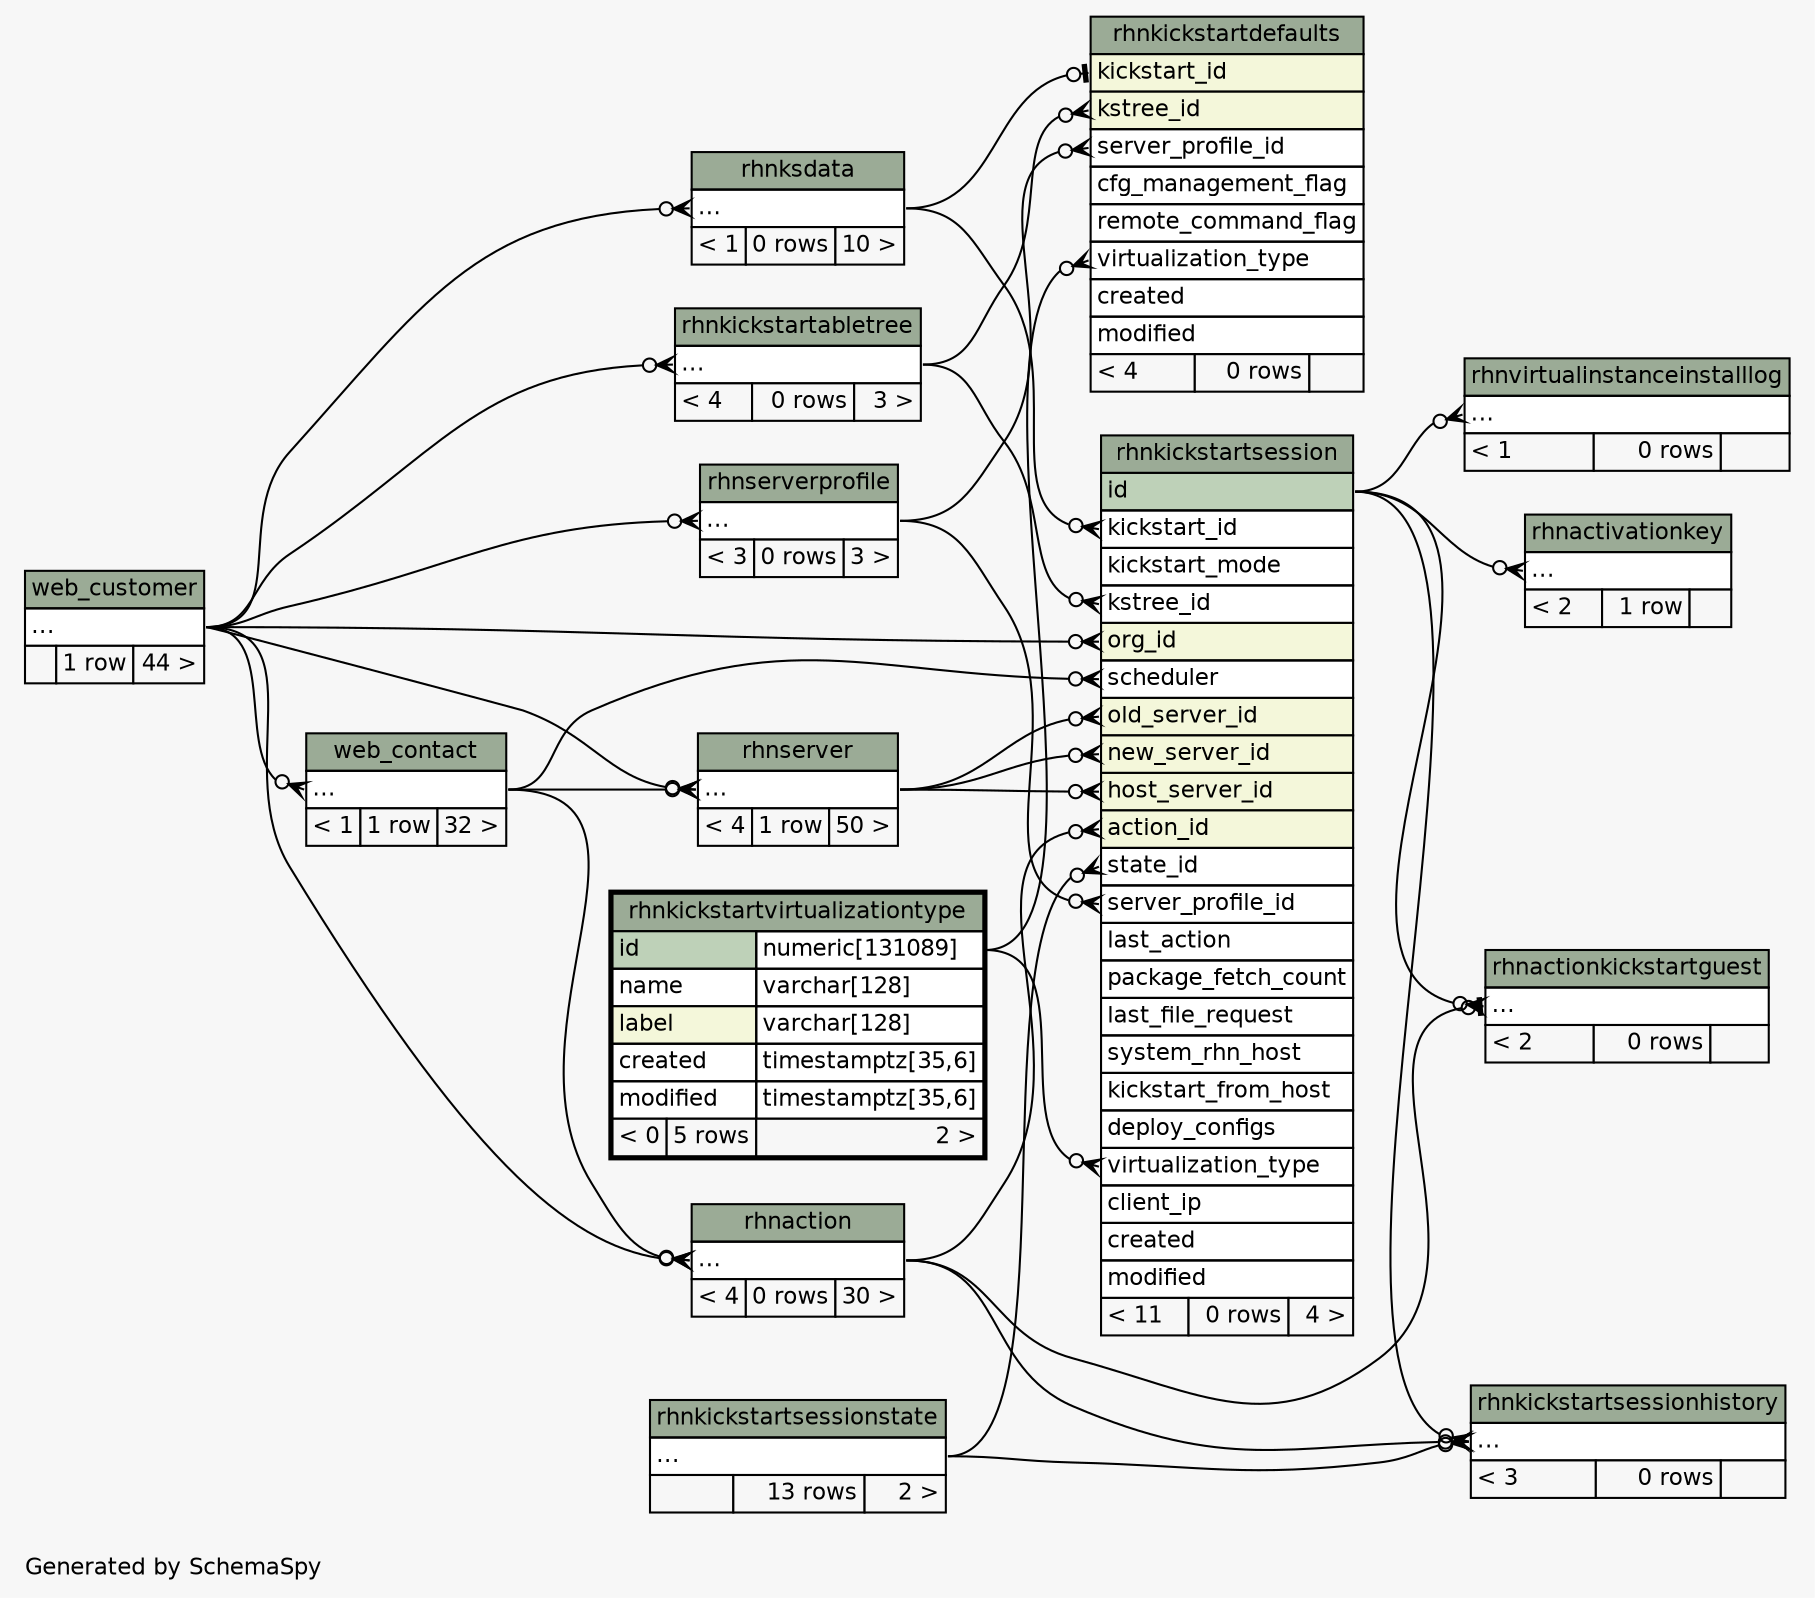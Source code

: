 // dot 2.26.0 on Linux 2.6.32-696.6.3.el6.x86_64
// SchemaSpy rev 590
digraph "twoDegreesRelationshipsDiagram" {
  graph [
    rankdir="RL"
    bgcolor="#f7f7f7"
    label="\nGenerated by SchemaSpy"
    labeljust="l"
    nodesep="0.18"
    ranksep="0.46"
    fontname="Helvetica"
    fontsize="11"
  ];
  node [
    fontname="Helvetica"
    fontsize="11"
    shape="plaintext"
  ];
  edge [
    arrowsize="0.8"
  ];
  "rhnaction":"elipses":w -> "web_customer":"elipses":e [arrowhead=none dir=back arrowtail=crowodot];
  "rhnaction":"elipses":w -> "web_contact":"elipses":e [arrowhead=none dir=back arrowtail=crowodot];
  "rhnactionkickstartguest":"elipses":w -> "rhnaction":"elipses":e [arrowhead=none dir=back arrowtail=teeodot];
  "rhnactionkickstartguest":"elipses":w -> "rhnkickstartsession":"id":e [arrowhead=none dir=back arrowtail=crowodot];
  "rhnactivationkey":"elipses":w -> "rhnkickstartsession":"id":e [arrowhead=none dir=back arrowtail=crowodot];
  "rhnkickstartabletree":"elipses":w -> "web_customer":"elipses":e [arrowhead=none dir=back arrowtail=crowodot];
  "rhnkickstartdefaults":"kickstart_id":w -> "rhnksdata":"elipses":e [arrowhead=none dir=back arrowtail=teeodot];
  "rhnkickstartdefaults":"kstree_id":w -> "rhnkickstartabletree":"elipses":e [arrowhead=none dir=back arrowtail=crowodot];
  "rhnkickstartdefaults":"server_profile_id":w -> "rhnserverprofile":"elipses":e [arrowhead=none dir=back arrowtail=crowodot];
  "rhnkickstartdefaults":"virtualization_type":w -> "rhnkickstartvirtualizationtype":"id.type":e [arrowhead=none dir=back arrowtail=crowodot];
  "rhnkickstartsession":"action_id":w -> "rhnaction":"elipses":e [arrowhead=none dir=back arrowtail=crowodot];
  "rhnkickstartsession":"host_server_id":w -> "rhnserver":"elipses":e [arrowhead=none dir=back arrowtail=crowodot];
  "rhnkickstartsession":"kickstart_id":w -> "rhnksdata":"elipses":e [arrowhead=none dir=back arrowtail=crowodot];
  "rhnkickstartsession":"kstree_id":w -> "rhnkickstartabletree":"elipses":e [arrowhead=none dir=back arrowtail=crowodot];
  "rhnkickstartsession":"new_server_id":w -> "rhnserver":"elipses":e [arrowhead=none dir=back arrowtail=crowodot];
  "rhnkickstartsession":"old_server_id":w -> "rhnserver":"elipses":e [arrowhead=none dir=back arrowtail=crowodot];
  "rhnkickstartsession":"org_id":w -> "web_customer":"elipses":e [arrowhead=none dir=back arrowtail=crowodot];
  "rhnkickstartsession":"scheduler":w -> "web_contact":"elipses":e [arrowhead=none dir=back arrowtail=crowodot];
  "rhnkickstartsession":"server_profile_id":w -> "rhnserverprofile":"elipses":e [arrowhead=none dir=back arrowtail=crowodot];
  "rhnkickstartsession":"state_id":w -> "rhnkickstartsessionstate":"elipses":e [arrowhead=none dir=back arrowtail=crowodot];
  "rhnkickstartsession":"virtualization_type":w -> "rhnkickstartvirtualizationtype":"id.type":e [arrowhead=none dir=back arrowtail=crowodot];
  "rhnkickstartsessionhistory":"elipses":w -> "rhnaction":"elipses":e [arrowhead=none dir=back arrowtail=crowodot];
  "rhnkickstartsessionhistory":"elipses":w -> "rhnkickstartsession":"id":e [arrowhead=none dir=back arrowtail=crowodot];
  "rhnkickstartsessionhistory":"elipses":w -> "rhnkickstartsessionstate":"elipses":e [arrowhead=none dir=back arrowtail=crowodot];
  "rhnksdata":"elipses":w -> "web_customer":"elipses":e [arrowhead=none dir=back arrowtail=crowodot];
  "rhnserver":"elipses":w -> "web_contact":"elipses":e [arrowhead=none dir=back arrowtail=crowodot];
  "rhnserver":"elipses":w -> "web_customer":"elipses":e [arrowhead=none dir=back arrowtail=crowodot];
  "rhnserverprofile":"elipses":w -> "web_customer":"elipses":e [arrowhead=none dir=back arrowtail=crowodot];
  "rhnvirtualinstanceinstalllog":"elipses":w -> "rhnkickstartsession":"id":e [arrowhead=none dir=back arrowtail=crowodot];
  "web_contact":"elipses":w -> "web_customer":"elipses":e [arrowhead=none dir=back arrowtail=crowodot];
  "rhnaction" [
    label=<
    <TABLE BORDER="0" CELLBORDER="1" CELLSPACING="0" BGCOLOR="#ffffff">
      <TR><TD COLSPAN="3" BGCOLOR="#9bab96" ALIGN="CENTER">rhnaction</TD></TR>
      <TR><TD PORT="elipses" COLSPAN="3" ALIGN="LEFT">...</TD></TR>
      <TR><TD ALIGN="LEFT" BGCOLOR="#f7f7f7">&lt; 4</TD><TD ALIGN="RIGHT" BGCOLOR="#f7f7f7">0 rows</TD><TD ALIGN="RIGHT" BGCOLOR="#f7f7f7">30 &gt;</TD></TR>
    </TABLE>>
    URL="rhnaction.html"
    tooltip="rhnaction"
  ];
  "rhnactionkickstartguest" [
    label=<
    <TABLE BORDER="0" CELLBORDER="1" CELLSPACING="0" BGCOLOR="#ffffff">
      <TR><TD COLSPAN="3" BGCOLOR="#9bab96" ALIGN="CENTER">rhnactionkickstartguest</TD></TR>
      <TR><TD PORT="elipses" COLSPAN="3" ALIGN="LEFT">...</TD></TR>
      <TR><TD ALIGN="LEFT" BGCOLOR="#f7f7f7">&lt; 2</TD><TD ALIGN="RIGHT" BGCOLOR="#f7f7f7">0 rows</TD><TD ALIGN="RIGHT" BGCOLOR="#f7f7f7">  </TD></TR>
    </TABLE>>
    URL="rhnactionkickstartguest.html"
    tooltip="rhnactionkickstartguest"
  ];
  "rhnactivationkey" [
    label=<
    <TABLE BORDER="0" CELLBORDER="1" CELLSPACING="0" BGCOLOR="#ffffff">
      <TR><TD COLSPAN="3" BGCOLOR="#9bab96" ALIGN="CENTER">rhnactivationkey</TD></TR>
      <TR><TD PORT="elipses" COLSPAN="3" ALIGN="LEFT">...</TD></TR>
      <TR><TD ALIGN="LEFT" BGCOLOR="#f7f7f7">&lt; 2</TD><TD ALIGN="RIGHT" BGCOLOR="#f7f7f7">1 row</TD><TD ALIGN="RIGHT" BGCOLOR="#f7f7f7">  </TD></TR>
    </TABLE>>
    URL="rhnactivationkey.html"
    tooltip="rhnactivationkey"
  ];
  "rhnkickstartabletree" [
    label=<
    <TABLE BORDER="0" CELLBORDER="1" CELLSPACING="0" BGCOLOR="#ffffff">
      <TR><TD COLSPAN="3" BGCOLOR="#9bab96" ALIGN="CENTER">rhnkickstartabletree</TD></TR>
      <TR><TD PORT="elipses" COLSPAN="3" ALIGN="LEFT">...</TD></TR>
      <TR><TD ALIGN="LEFT" BGCOLOR="#f7f7f7">&lt; 4</TD><TD ALIGN="RIGHT" BGCOLOR="#f7f7f7">0 rows</TD><TD ALIGN="RIGHT" BGCOLOR="#f7f7f7">3 &gt;</TD></TR>
    </TABLE>>
    URL="rhnkickstartabletree.html"
    tooltip="rhnkickstartabletree"
  ];
  "rhnkickstartdefaults" [
    label=<
    <TABLE BORDER="0" CELLBORDER="1" CELLSPACING="0" BGCOLOR="#ffffff">
      <TR><TD COLSPAN="3" BGCOLOR="#9bab96" ALIGN="CENTER">rhnkickstartdefaults</TD></TR>
      <TR><TD PORT="kickstart_id" COLSPAN="3" BGCOLOR="#f4f7da" ALIGN="LEFT">kickstart_id</TD></TR>
      <TR><TD PORT="kstree_id" COLSPAN="3" BGCOLOR="#f4f7da" ALIGN="LEFT">kstree_id</TD></TR>
      <TR><TD PORT="server_profile_id" COLSPAN="3" ALIGN="LEFT">server_profile_id</TD></TR>
      <TR><TD PORT="cfg_management_flag" COLSPAN="3" ALIGN="LEFT">cfg_management_flag</TD></TR>
      <TR><TD PORT="remote_command_flag" COLSPAN="3" ALIGN="LEFT">remote_command_flag</TD></TR>
      <TR><TD PORT="virtualization_type" COLSPAN="3" ALIGN="LEFT">virtualization_type</TD></TR>
      <TR><TD PORT="created" COLSPAN="3" ALIGN="LEFT">created</TD></TR>
      <TR><TD PORT="modified" COLSPAN="3" ALIGN="LEFT">modified</TD></TR>
      <TR><TD ALIGN="LEFT" BGCOLOR="#f7f7f7">&lt; 4</TD><TD ALIGN="RIGHT" BGCOLOR="#f7f7f7">0 rows</TD><TD ALIGN="RIGHT" BGCOLOR="#f7f7f7">  </TD></TR>
    </TABLE>>
    URL="rhnkickstartdefaults.html"
    tooltip="rhnkickstartdefaults"
  ];
  "rhnkickstartsession" [
    label=<
    <TABLE BORDER="0" CELLBORDER="1" CELLSPACING="0" BGCOLOR="#ffffff">
      <TR><TD COLSPAN="3" BGCOLOR="#9bab96" ALIGN="CENTER">rhnkickstartsession</TD></TR>
      <TR><TD PORT="id" COLSPAN="3" BGCOLOR="#bed1b8" ALIGN="LEFT">id</TD></TR>
      <TR><TD PORT="kickstart_id" COLSPAN="3" ALIGN="LEFT">kickstart_id</TD></TR>
      <TR><TD PORT="kickstart_mode" COLSPAN="3" ALIGN="LEFT">kickstart_mode</TD></TR>
      <TR><TD PORT="kstree_id" COLSPAN="3" ALIGN="LEFT">kstree_id</TD></TR>
      <TR><TD PORT="org_id" COLSPAN="3" BGCOLOR="#f4f7da" ALIGN="LEFT">org_id</TD></TR>
      <TR><TD PORT="scheduler" COLSPAN="3" ALIGN="LEFT">scheduler</TD></TR>
      <TR><TD PORT="old_server_id" COLSPAN="3" BGCOLOR="#f4f7da" ALIGN="LEFT">old_server_id</TD></TR>
      <TR><TD PORT="new_server_id" COLSPAN="3" BGCOLOR="#f4f7da" ALIGN="LEFT">new_server_id</TD></TR>
      <TR><TD PORT="host_server_id" COLSPAN="3" BGCOLOR="#f4f7da" ALIGN="LEFT">host_server_id</TD></TR>
      <TR><TD PORT="action_id" COLSPAN="3" BGCOLOR="#f4f7da" ALIGN="LEFT">action_id</TD></TR>
      <TR><TD PORT="state_id" COLSPAN="3" ALIGN="LEFT">state_id</TD></TR>
      <TR><TD PORT="server_profile_id" COLSPAN="3" ALIGN="LEFT">server_profile_id</TD></TR>
      <TR><TD PORT="last_action" COLSPAN="3" ALIGN="LEFT">last_action</TD></TR>
      <TR><TD PORT="package_fetch_count" COLSPAN="3" ALIGN="LEFT">package_fetch_count</TD></TR>
      <TR><TD PORT="last_file_request" COLSPAN="3" ALIGN="LEFT">last_file_request</TD></TR>
      <TR><TD PORT="system_rhn_host" COLSPAN="3" ALIGN="LEFT">system_rhn_host</TD></TR>
      <TR><TD PORT="kickstart_from_host" COLSPAN="3" ALIGN="LEFT">kickstart_from_host</TD></TR>
      <TR><TD PORT="deploy_configs" COLSPAN="3" ALIGN="LEFT">deploy_configs</TD></TR>
      <TR><TD PORT="virtualization_type" COLSPAN="3" ALIGN="LEFT">virtualization_type</TD></TR>
      <TR><TD PORT="client_ip" COLSPAN="3" ALIGN="LEFT">client_ip</TD></TR>
      <TR><TD PORT="created" COLSPAN="3" ALIGN="LEFT">created</TD></TR>
      <TR><TD PORT="modified" COLSPAN="3" ALIGN="LEFT">modified</TD></TR>
      <TR><TD ALIGN="LEFT" BGCOLOR="#f7f7f7">&lt; 11</TD><TD ALIGN="RIGHT" BGCOLOR="#f7f7f7">0 rows</TD><TD ALIGN="RIGHT" BGCOLOR="#f7f7f7">4 &gt;</TD></TR>
    </TABLE>>
    URL="rhnkickstartsession.html"
    tooltip="rhnkickstartsession"
  ];
  "rhnkickstartsessionhistory" [
    label=<
    <TABLE BORDER="0" CELLBORDER="1" CELLSPACING="0" BGCOLOR="#ffffff">
      <TR><TD COLSPAN="3" BGCOLOR="#9bab96" ALIGN="CENTER">rhnkickstartsessionhistory</TD></TR>
      <TR><TD PORT="elipses" COLSPAN="3" ALIGN="LEFT">...</TD></TR>
      <TR><TD ALIGN="LEFT" BGCOLOR="#f7f7f7">&lt; 3</TD><TD ALIGN="RIGHT" BGCOLOR="#f7f7f7">0 rows</TD><TD ALIGN="RIGHT" BGCOLOR="#f7f7f7">  </TD></TR>
    </TABLE>>
    URL="rhnkickstartsessionhistory.html"
    tooltip="rhnkickstartsessionhistory"
  ];
  "rhnkickstartsessionstate" [
    label=<
    <TABLE BORDER="0" CELLBORDER="1" CELLSPACING="0" BGCOLOR="#ffffff">
      <TR><TD COLSPAN="3" BGCOLOR="#9bab96" ALIGN="CENTER">rhnkickstartsessionstate</TD></TR>
      <TR><TD PORT="elipses" COLSPAN="3" ALIGN="LEFT">...</TD></TR>
      <TR><TD ALIGN="LEFT" BGCOLOR="#f7f7f7">  </TD><TD ALIGN="RIGHT" BGCOLOR="#f7f7f7">13 rows</TD><TD ALIGN="RIGHT" BGCOLOR="#f7f7f7">2 &gt;</TD></TR>
    </TABLE>>
    URL="rhnkickstartsessionstate.html"
    tooltip="rhnkickstartsessionstate"
  ];
  "rhnkickstartvirtualizationtype" [
    label=<
    <TABLE BORDER="2" CELLBORDER="1" CELLSPACING="0" BGCOLOR="#ffffff">
      <TR><TD COLSPAN="3" BGCOLOR="#9bab96" ALIGN="CENTER">rhnkickstartvirtualizationtype</TD></TR>
      <TR><TD PORT="id" COLSPAN="2" BGCOLOR="#bed1b8" ALIGN="LEFT">id</TD><TD PORT="id.type" ALIGN="LEFT">numeric[131089]</TD></TR>
      <TR><TD PORT="name" COLSPAN="2" ALIGN="LEFT">name</TD><TD PORT="name.type" ALIGN="LEFT">varchar[128]</TD></TR>
      <TR><TD PORT="label" COLSPAN="2" BGCOLOR="#f4f7da" ALIGN="LEFT">label</TD><TD PORT="label.type" ALIGN="LEFT">varchar[128]</TD></TR>
      <TR><TD PORT="created" COLSPAN="2" ALIGN="LEFT">created</TD><TD PORT="created.type" ALIGN="LEFT">timestamptz[35,6]</TD></TR>
      <TR><TD PORT="modified" COLSPAN="2" ALIGN="LEFT">modified</TD><TD PORT="modified.type" ALIGN="LEFT">timestamptz[35,6]</TD></TR>
      <TR><TD ALIGN="LEFT" BGCOLOR="#f7f7f7">&lt; 0</TD><TD ALIGN="RIGHT" BGCOLOR="#f7f7f7">5 rows</TD><TD ALIGN="RIGHT" BGCOLOR="#f7f7f7">2 &gt;</TD></TR>
    </TABLE>>
    URL="rhnkickstartvirtualizationtype.html"
    tooltip="rhnkickstartvirtualizationtype"
  ];
  "rhnksdata" [
    label=<
    <TABLE BORDER="0" CELLBORDER="1" CELLSPACING="0" BGCOLOR="#ffffff">
      <TR><TD COLSPAN="3" BGCOLOR="#9bab96" ALIGN="CENTER">rhnksdata</TD></TR>
      <TR><TD PORT="elipses" COLSPAN="3" ALIGN="LEFT">...</TD></TR>
      <TR><TD ALIGN="LEFT" BGCOLOR="#f7f7f7">&lt; 1</TD><TD ALIGN="RIGHT" BGCOLOR="#f7f7f7">0 rows</TD><TD ALIGN="RIGHT" BGCOLOR="#f7f7f7">10 &gt;</TD></TR>
    </TABLE>>
    URL="rhnksdata.html"
    tooltip="rhnksdata"
  ];
  "rhnserver" [
    label=<
    <TABLE BORDER="0" CELLBORDER="1" CELLSPACING="0" BGCOLOR="#ffffff">
      <TR><TD COLSPAN="3" BGCOLOR="#9bab96" ALIGN="CENTER">rhnserver</TD></TR>
      <TR><TD PORT="elipses" COLSPAN="3" ALIGN="LEFT">...</TD></TR>
      <TR><TD ALIGN="LEFT" BGCOLOR="#f7f7f7">&lt; 4</TD><TD ALIGN="RIGHT" BGCOLOR="#f7f7f7">1 row</TD><TD ALIGN="RIGHT" BGCOLOR="#f7f7f7">50 &gt;</TD></TR>
    </TABLE>>
    URL="rhnserver.html"
    tooltip="rhnserver"
  ];
  "rhnserverprofile" [
    label=<
    <TABLE BORDER="0" CELLBORDER="1" CELLSPACING="0" BGCOLOR="#ffffff">
      <TR><TD COLSPAN="3" BGCOLOR="#9bab96" ALIGN="CENTER">rhnserverprofile</TD></TR>
      <TR><TD PORT="elipses" COLSPAN="3" ALIGN="LEFT">...</TD></TR>
      <TR><TD ALIGN="LEFT" BGCOLOR="#f7f7f7">&lt; 3</TD><TD ALIGN="RIGHT" BGCOLOR="#f7f7f7">0 rows</TD><TD ALIGN="RIGHT" BGCOLOR="#f7f7f7">3 &gt;</TD></TR>
    </TABLE>>
    URL="rhnserverprofile.html"
    tooltip="rhnserverprofile"
  ];
  "rhnvirtualinstanceinstalllog" [
    label=<
    <TABLE BORDER="0" CELLBORDER="1" CELLSPACING="0" BGCOLOR="#ffffff">
      <TR><TD COLSPAN="3" BGCOLOR="#9bab96" ALIGN="CENTER">rhnvirtualinstanceinstalllog</TD></TR>
      <TR><TD PORT="elipses" COLSPAN="3" ALIGN="LEFT">...</TD></TR>
      <TR><TD ALIGN="LEFT" BGCOLOR="#f7f7f7">&lt; 1</TD><TD ALIGN="RIGHT" BGCOLOR="#f7f7f7">0 rows</TD><TD ALIGN="RIGHT" BGCOLOR="#f7f7f7">  </TD></TR>
    </TABLE>>
    URL="rhnvirtualinstanceinstalllog.html"
    tooltip="rhnvirtualinstanceinstalllog"
  ];
  "web_contact" [
    label=<
    <TABLE BORDER="0" CELLBORDER="1" CELLSPACING="0" BGCOLOR="#ffffff">
      <TR><TD COLSPAN="3" BGCOLOR="#9bab96" ALIGN="CENTER">web_contact</TD></TR>
      <TR><TD PORT="elipses" COLSPAN="3" ALIGN="LEFT">...</TD></TR>
      <TR><TD ALIGN="LEFT" BGCOLOR="#f7f7f7">&lt; 1</TD><TD ALIGN="RIGHT" BGCOLOR="#f7f7f7">1 row</TD><TD ALIGN="RIGHT" BGCOLOR="#f7f7f7">32 &gt;</TD></TR>
    </TABLE>>
    URL="web_contact.html"
    tooltip="web_contact"
  ];
  "web_customer" [
    label=<
    <TABLE BORDER="0" CELLBORDER="1" CELLSPACING="0" BGCOLOR="#ffffff">
      <TR><TD COLSPAN="3" BGCOLOR="#9bab96" ALIGN="CENTER">web_customer</TD></TR>
      <TR><TD PORT="elipses" COLSPAN="3" ALIGN="LEFT">...</TD></TR>
      <TR><TD ALIGN="LEFT" BGCOLOR="#f7f7f7">  </TD><TD ALIGN="RIGHT" BGCOLOR="#f7f7f7">1 row</TD><TD ALIGN="RIGHT" BGCOLOR="#f7f7f7">44 &gt;</TD></TR>
    </TABLE>>
    URL="web_customer.html"
    tooltip="web_customer"
  ];
}
